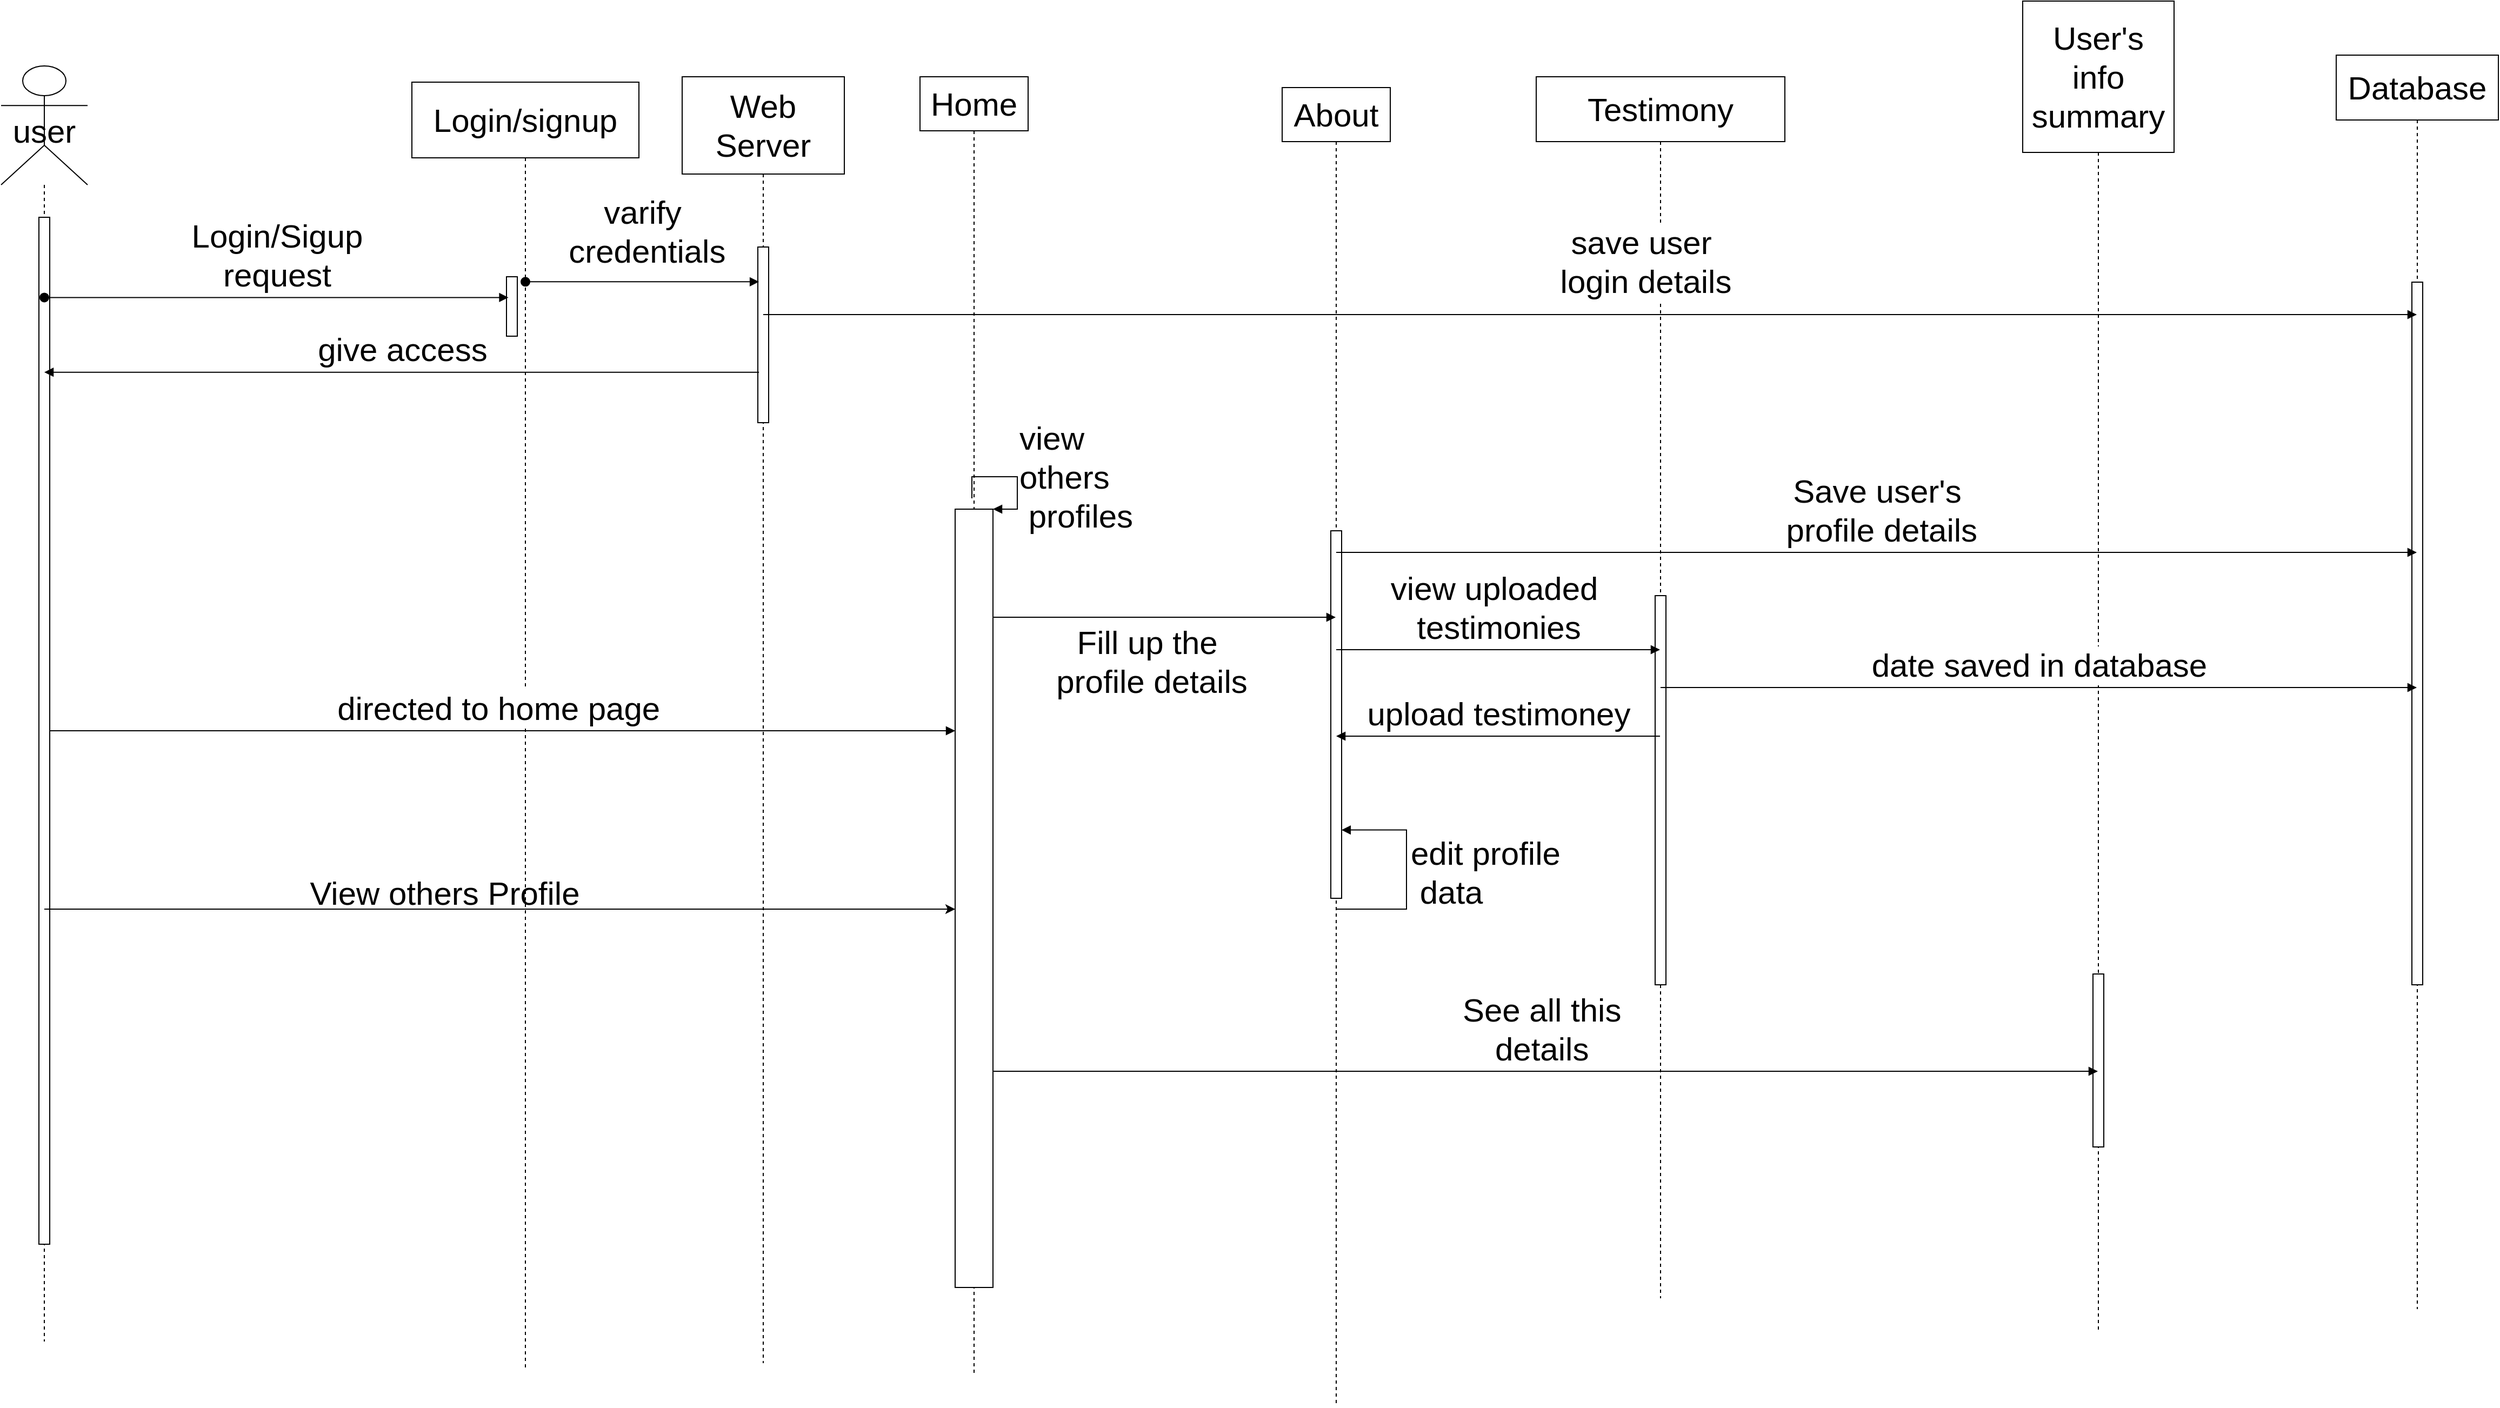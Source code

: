<mxfile version="18.1.1" type="device"><diagram id="kplWlCl7YuPVz3ThmMkj" name="Page-1"><mxGraphModel dx="2755" dy="1393" grid="1" gridSize="10" guides="1" tooltips="1" connect="1" arrows="1" fold="1" page="1" pageScale="1" pageWidth="850" pageHeight="1100" math="0" shadow="0"><root><mxCell id="0"/><mxCell id="1" parent="0"/><mxCell id="uRXpambUxVQZSOp2Znaa-1" value="Login/signup" style="shape=umlLifeline;perimeter=lifelinePerimeter;whiteSpace=wrap;html=1;container=1;collapsible=0;recursiveResize=0;outlineConnect=0;fontSize=30;size=70;" parent="1" vertex="1"><mxGeometry x="470" y="485" width="210" height="1190" as="geometry"/></mxCell><mxCell id="uRXpambUxVQZSOp2Znaa-9" value="" style="html=1;points=[];perimeter=orthogonalPerimeter;fontSize=30;" parent="uRXpambUxVQZSOp2Znaa-1" vertex="1"><mxGeometry x="87.5" y="180" width="10" height="55" as="geometry"/></mxCell><mxCell id="6IhSfrDk1UuWbUdA9-PX-4" value="&lt;font style=&quot;font-size: 30px;&quot;&gt;View others Profile&lt;/font&gt;" style="text;html=1;align=center;verticalAlign=middle;resizable=0;points=[];autosize=1;strokeColor=none;fillColor=none;fontSize=30;fontFamily=Helvetica;" vertex="1" parent="uRXpambUxVQZSOp2Znaa-1"><mxGeometry x="-105" y="730" width="270" height="40" as="geometry"/></mxCell><mxCell id="uRXpambUxVQZSOp2Znaa-2" value="&lt;font style=&quot;font-size: 30px;&quot;&gt;user&lt;/font&gt;" style="shape=umlLifeline;participant=umlActor;perimeter=lifelinePerimeter;whiteSpace=wrap;html=1;container=1;collapsible=0;recursiveResize=0;verticalAlign=top;spacingTop=36;outlineConnect=0;size=110;" parent="1" vertex="1"><mxGeometry x="90" y="470" width="80" height="1180" as="geometry"/></mxCell><mxCell id="uRXpambUxVQZSOp2Znaa-10" value="" style="html=1;points=[];perimeter=orthogonalPerimeter;fontSize=30;" parent="uRXpambUxVQZSOp2Znaa-2" vertex="1"><mxGeometry x="35" y="140" width="10" height="950" as="geometry"/></mxCell><mxCell id="uRXpambUxVQZSOp2Znaa-3" value="About" style="shape=umlLifeline;perimeter=lifelinePerimeter;whiteSpace=wrap;html=1;container=1;collapsible=0;recursiveResize=0;outlineConnect=0;fontSize=30;size=50;" parent="1" vertex="1"><mxGeometry x="1275" y="490" width="100" height="1220" as="geometry"/></mxCell><mxCell id="uRXpambUxVQZSOp2Znaa-18" value="" style="html=1;points=[];perimeter=orthogonalPerimeter;fontSize=30;" parent="uRXpambUxVQZSOp2Znaa-3" vertex="1"><mxGeometry x="45" y="410" width="10" height="340" as="geometry"/></mxCell><mxCell id="uRXpambUxVQZSOp2Znaa-45" value="edit profile&lt;br&gt;&amp;nbsp;data" style="edgeStyle=orthogonalEdgeStyle;html=1;align=left;spacingLeft=2;endArrow=block;rounded=0;entryX=0.988;entryY=0.814;fontSize=30;entryDx=0;entryDy=0;entryPerimeter=0;" parent="uRXpambUxVQZSOp2Znaa-3" source="uRXpambUxVQZSOp2Znaa-3" target="uRXpambUxVQZSOp2Znaa-18" edge="1"><mxGeometry relative="1" as="geometry"><mxPoint x="165" y="760" as="sourcePoint"/><Array as="points"><mxPoint x="115" y="760"/><mxPoint x="115" y="687"/></Array><mxPoint x="170" y="780" as="targetPoint"/></mxGeometry></mxCell><mxCell id="uRXpambUxVQZSOp2Znaa-4" value="Home" style="shape=umlLifeline;perimeter=lifelinePerimeter;whiteSpace=wrap;html=1;container=1;collapsible=0;recursiveResize=0;outlineConnect=0;fontSize=30;size=50;" parent="1" vertex="1"><mxGeometry x="940" y="480" width="100" height="1200" as="geometry"/></mxCell><mxCell id="uRXpambUxVQZSOp2Znaa-21" value="" style="html=1;points=[];perimeter=orthogonalPerimeter;fontSize=30;" parent="uRXpambUxVQZSOp2Znaa-4" vertex="1"><mxGeometry x="32.5" y="400" width="35" height="720" as="geometry"/></mxCell><mxCell id="uRXpambUxVQZSOp2Znaa-22" value="view &lt;br&gt;others&lt;br&gt;&amp;nbsp;profiles&amp;nbsp;" style="edgeStyle=orthogonalEdgeStyle;html=1;align=left;spacingLeft=2;endArrow=block;rounded=0;entryX=1;entryY=0;fontSize=30;" parent="uRXpambUxVQZSOp2Znaa-4" target="uRXpambUxVQZSOp2Znaa-21" edge="1"><mxGeometry x="-0.134" y="-10" relative="1" as="geometry"><mxPoint x="48" y="390" as="sourcePoint"/><Array as="points"><mxPoint x="48" y="370"/><mxPoint x="90" y="370"/><mxPoint x="90" y="400"/></Array><mxPoint x="10" y="-10" as="offset"/></mxGeometry></mxCell><mxCell id="uRXpambUxVQZSOp2Znaa-5" value="Testimony" style="shape=umlLifeline;perimeter=lifelinePerimeter;whiteSpace=wrap;html=1;container=1;collapsible=0;recursiveResize=0;outlineConnect=0;fontSize=30;size=60;" parent="1" vertex="1"><mxGeometry x="1510" y="480" width="230" height="1130" as="geometry"/></mxCell><mxCell id="uRXpambUxVQZSOp2Znaa-27" value="" style="html=1;points=[];perimeter=orthogonalPerimeter;fontSize=30;" parent="uRXpambUxVQZSOp2Znaa-5" vertex="1"><mxGeometry x="110" y="480" width="10" height="360" as="geometry"/></mxCell><mxCell id="uRXpambUxVQZSOp2Znaa-6" value="User's info&lt;br&gt;summary" style="shape=umlLifeline;perimeter=lifelinePerimeter;whiteSpace=wrap;html=1;container=1;collapsible=0;recursiveResize=0;outlineConnect=0;fontSize=30;size=140;" parent="1" vertex="1"><mxGeometry x="1960" y="410" width="140" height="1230" as="geometry"/></mxCell><mxCell id="uRXpambUxVQZSOp2Znaa-34" value="" style="html=1;points=[];perimeter=orthogonalPerimeter;fontSize=30;" parent="uRXpambUxVQZSOp2Znaa-6" vertex="1"><mxGeometry x="65" y="900" width="10" height="160" as="geometry"/></mxCell><mxCell id="uRXpambUxVQZSOp2Znaa-7" value="Database" style="shape=umlLifeline;perimeter=lifelinePerimeter;whiteSpace=wrap;html=1;container=1;collapsible=0;recursiveResize=0;outlineConnect=0;fontSize=30;size=60;" parent="1" vertex="1"><mxGeometry x="2250" y="460" width="150" height="1160" as="geometry"/></mxCell><mxCell id="uRXpambUxVQZSOp2Znaa-24" value="" style="html=1;points=[];perimeter=orthogonalPerimeter;fontSize=30;" parent="uRXpambUxVQZSOp2Znaa-7" vertex="1"><mxGeometry x="70" y="210" width="10" height="650" as="geometry"/></mxCell><mxCell id="uRXpambUxVQZSOp2Znaa-11" value="Login/Sigup &lt;br&gt;request" style="html=1;verticalAlign=bottom;startArrow=oval;endArrow=block;startSize=8;rounded=0;fontSize=30;entryX=0.179;entryY=0.349;entryDx=0;entryDy=0;entryPerimeter=0;" parent="1" source="uRXpambUxVQZSOp2Znaa-2" target="uRXpambUxVQZSOp2Znaa-9" edge="1"><mxGeometry relative="1" as="geometry"><mxPoint x="65" y="1080" as="sourcePoint"/><mxPoint x="550" y="663" as="targetPoint"/></mxGeometry></mxCell><mxCell id="uRXpambUxVQZSOp2Znaa-12" value="Web Server" style="shape=umlLifeline;perimeter=lifelinePerimeter;whiteSpace=wrap;html=1;container=1;collapsible=0;recursiveResize=0;outlineConnect=0;fontSize=30;size=90;" parent="1" vertex="1"><mxGeometry x="720" y="480" width="150" height="1190" as="geometry"/></mxCell><mxCell id="uRXpambUxVQZSOp2Znaa-14" value="" style="html=1;points=[];perimeter=orthogonalPerimeter;fontSize=30;" parent="uRXpambUxVQZSOp2Znaa-12" vertex="1"><mxGeometry x="70" y="157.5" width="10" height="162.5" as="geometry"/></mxCell><mxCell id="uRXpambUxVQZSOp2Znaa-13" value="varify&lt;br&gt;&amp;nbsp;credentials&lt;br&gt;&lt;ol style=&quot;margin: 0px; padding: 0px 0px 0px 20px; display: flex; flex-direction: column; color: rgb(32, 33, 36); font-family: arial, sans-serif; font-size: medium; text-align: start;&quot; class=&quot;eQJLDd&quot;&gt;&lt;li style=&quot;margin: 0px; padding: 0px; list-style: none;&quot;&gt;&lt;div data-mh=&quot;9999px&quot; class=&quot;vmod&quot;&gt;&lt;div style=&quot;padding-top: 8px;&quot; class=&quot;thODed&quot;&gt;&lt;div style=&quot;font-size: 14px; line-height: 16px;&quot; data-topic=&quot;&quot; class=&quot;LTKOO sY7ric&quot;&gt;&lt;div style=&quot;margin-left: 20px;&quot;&gt;&lt;div style=&quot;line-height: 16px;&quot; class=&quot;LTKOO sY7ric&quot;&gt;&lt;/div&gt;&lt;/div&gt;&lt;/div&gt;&lt;/div&gt;&lt;/div&gt;&lt;/li&gt;&lt;/ol&gt;" style="html=1;verticalAlign=bottom;startArrow=oval;startFill=1;endArrow=block;startSize=8;rounded=0;fontSize=30;entryX=0.106;entryY=0.198;entryDx=0;entryDy=0;entryPerimeter=0;" parent="1" source="uRXpambUxVQZSOp2Znaa-1" target="uRXpambUxVQZSOp2Znaa-14" edge="1"><mxGeometry width="60" relative="1" as="geometry"><mxPoint x="640" y="650" as="sourcePoint"/><mxPoint x="700" y="650" as="targetPoint"/></mxGeometry></mxCell><mxCell id="uRXpambUxVQZSOp2Znaa-15" value="give access" style="html=1;verticalAlign=bottom;endArrow=block;rounded=0;fontSize=30;exitX=0.106;exitY=0.713;exitDx=0;exitDy=0;exitPerimeter=0;" parent="1" source="uRXpambUxVQZSOp2Znaa-14" target="uRXpambUxVQZSOp2Znaa-2" edge="1"><mxGeometry width="80" relative="1" as="geometry"><mxPoint x="670" y="770" as="sourcePoint"/><mxPoint x="750" y="770" as="targetPoint"/></mxGeometry></mxCell><mxCell id="uRXpambUxVQZSOp2Znaa-17" value="directed to home page&amp;nbsp;" style="html=1;verticalAlign=bottom;endArrow=block;rounded=0;fontSize=30;" parent="1" source="uRXpambUxVQZSOp2Znaa-10" target="uRXpambUxVQZSOp2Znaa-21" edge="1"><mxGeometry width="80" relative="1" as="geometry"><mxPoint x="360" y="960" as="sourcePoint"/><mxPoint x="970" y="910" as="targetPoint"/></mxGeometry></mxCell><mxCell id="uRXpambUxVQZSOp2Znaa-23" value="Fill up the&amp;nbsp;&lt;br&gt;profile details" style="html=1;verticalAlign=bottom;endArrow=block;rounded=0;fontSize=30;" parent="1" source="uRXpambUxVQZSOp2Znaa-21" target="uRXpambUxVQZSOp2Znaa-3" edge="1"><mxGeometry x="-0.078" y="-80" width="80" relative="1" as="geometry"><mxPoint x="1070" y="960" as="sourcePoint"/><mxPoint x="1150" y="960" as="targetPoint"/><Array as="points"><mxPoint x="1260" y="980"/></Array><mxPoint as="offset"/></mxGeometry></mxCell><mxCell id="uRXpambUxVQZSOp2Znaa-25" value="save user&amp;nbsp;&lt;br&gt;login details" style="html=1;verticalAlign=bottom;endArrow=block;rounded=0;fontSize=30;" parent="1" source="uRXpambUxVQZSOp2Znaa-12" target="uRXpambUxVQZSOp2Znaa-7" edge="1"><mxGeometry x="0.067" y="10" width="80" relative="1" as="geometry"><mxPoint x="1090" y="680" as="sourcePoint"/><mxPoint x="1170" y="680" as="targetPoint"/><Array as="points"><mxPoint x="1830" y="700"/></Array><mxPoint as="offset"/></mxGeometry></mxCell><mxCell id="uRXpambUxVQZSOp2Znaa-26" value="Save user's&lt;br&gt;&amp;nbsp;profile details" style="html=1;verticalAlign=bottom;endArrow=block;rounded=0;fontSize=30;" parent="1" source="uRXpambUxVQZSOp2Znaa-3" target="uRXpambUxVQZSOp2Znaa-7" edge="1"><mxGeometry width="80" relative="1" as="geometry"><mxPoint x="1600" y="920" as="sourcePoint"/><mxPoint x="1680" y="920" as="targetPoint"/><Array as="points"><mxPoint x="1860" y="920"/></Array></mxGeometry></mxCell><mxCell id="uRXpambUxVQZSOp2Znaa-28" value="view uploaded&amp;nbsp;&lt;br&gt;testimonies" style="html=1;verticalAlign=bottom;endArrow=block;rounded=0;fontSize=30;" parent="1" source="uRXpambUxVQZSOp2Znaa-3" target="uRXpambUxVQZSOp2Znaa-5" edge="1"><mxGeometry width="80" relative="1" as="geometry"><mxPoint x="1420" y="1010" as="sourcePoint"/><mxPoint x="1500" y="1010" as="targetPoint"/><Array as="points"><mxPoint x="1490" y="1010"/></Array></mxGeometry></mxCell><mxCell id="uRXpambUxVQZSOp2Znaa-32" value="upload testimoney" style="html=1;verticalAlign=bottom;endArrow=block;rounded=0;fontSize=30;" parent="1" source="uRXpambUxVQZSOp2Znaa-5" target="uRXpambUxVQZSOp2Znaa-3" edge="1"><mxGeometry width="80" relative="1" as="geometry"><mxPoint x="1420" y="1070" as="sourcePoint"/><mxPoint x="1500" y="1070" as="targetPoint"/><Array as="points"><mxPoint x="1560" y="1090"/></Array></mxGeometry></mxCell><mxCell id="uRXpambUxVQZSOp2Znaa-33" value="date saved in database" style="html=1;verticalAlign=bottom;endArrow=block;rounded=0;fontSize=30;" parent="1" source="uRXpambUxVQZSOp2Znaa-5" target="uRXpambUxVQZSOp2Znaa-7" edge="1"><mxGeometry width="80" relative="1" as="geometry"><mxPoint x="1840" y="1130" as="sourcePoint"/><mxPoint x="1920" y="1130" as="targetPoint"/></mxGeometry></mxCell><mxCell id="uRXpambUxVQZSOp2Znaa-36" value="See all this&amp;nbsp;&lt;br&gt;details&amp;nbsp;" style="html=1;verticalAlign=bottom;endArrow=block;rounded=0;fontSize=30;" parent="1" source="uRXpambUxVQZSOp2Znaa-21" target="uRXpambUxVQZSOp2Znaa-6" edge="1"><mxGeometry width="80" relative="1" as="geometry"><mxPoint x="1380" y="1420" as="sourcePoint"/><mxPoint x="1460" y="1420" as="targetPoint"/><Array as="points"><mxPoint x="2000" y="1400"/></Array></mxGeometry></mxCell><mxCell id="6IhSfrDk1UuWbUdA9-PX-2" value="" style="endArrow=classic;html=1;rounded=0;fontFamily=Georgia;fontSize=30;" edge="1" parent="1" source="uRXpambUxVQZSOp2Znaa-2" target="uRXpambUxVQZSOp2Znaa-21"><mxGeometry width="50" height="50" relative="1" as="geometry"><mxPoint x="410" y="1230" as="sourcePoint"/><mxPoint x="460" y="1180" as="targetPoint"/><Array as="points"><mxPoint x="240" y="1250"/></Array></mxGeometry></mxCell></root></mxGraphModel></diagram></mxfile>